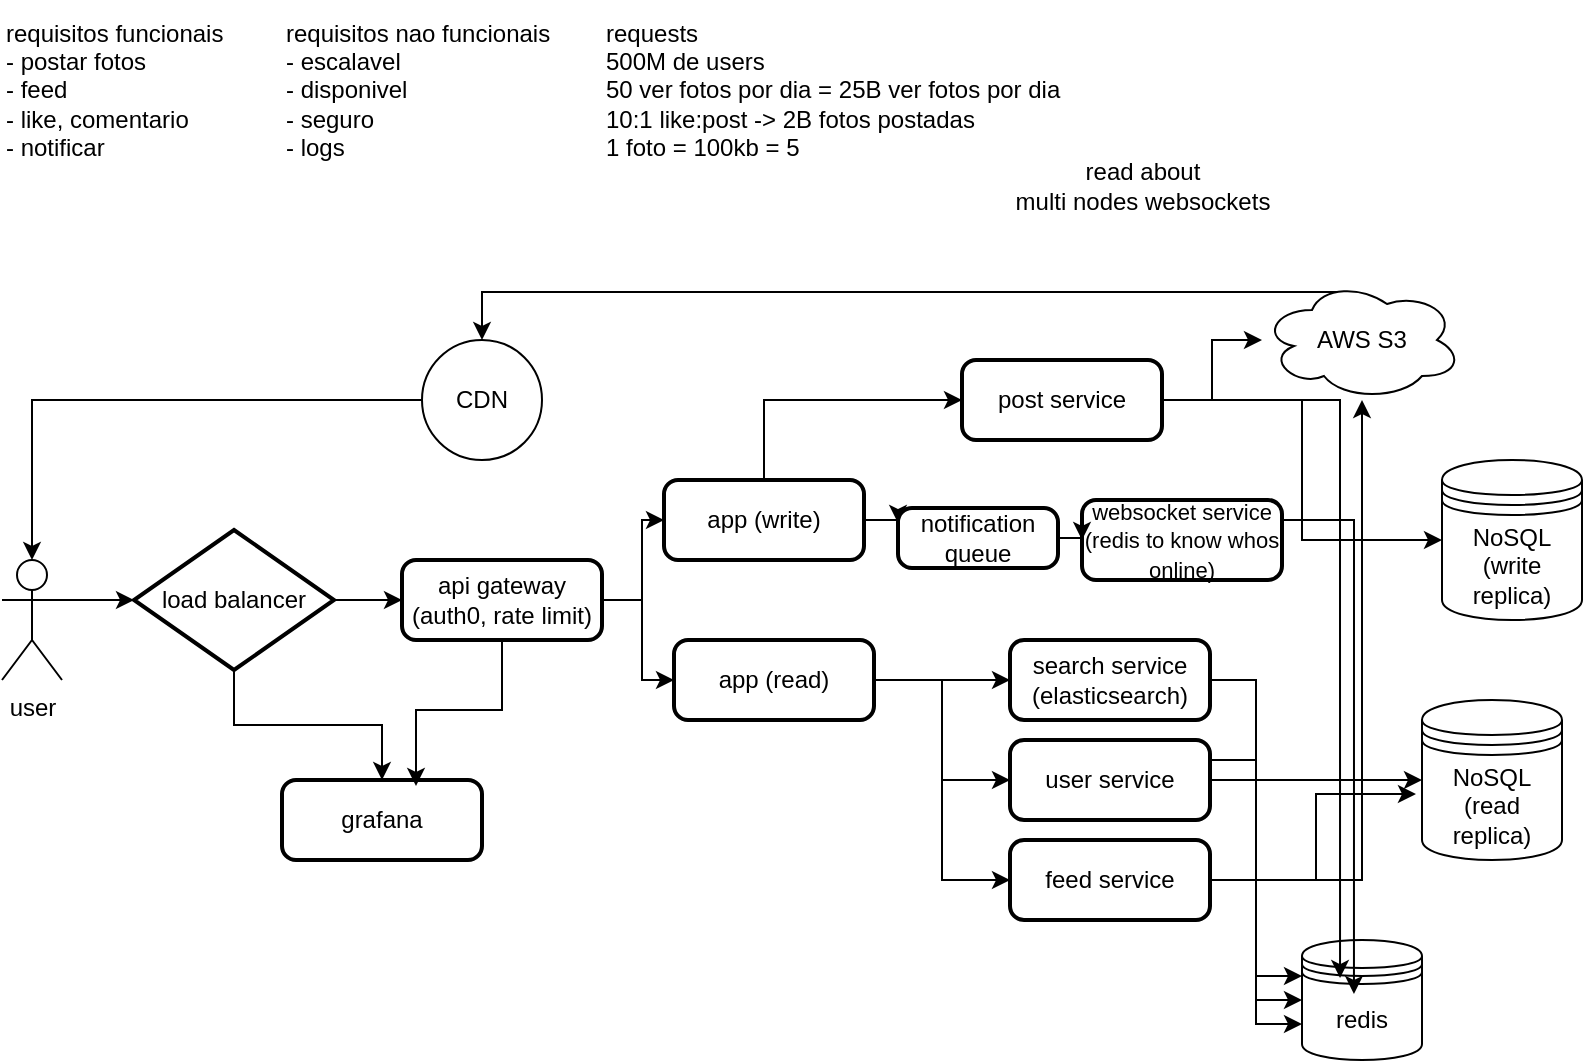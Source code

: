 <mxfile version="24.8.4">
  <diagram name="Página-1" id="rgXPZdrK9z_HuQL8LLKX">
    <mxGraphModel dx="867" dy="661" grid="1" gridSize="10" guides="1" tooltips="1" connect="1" arrows="1" fold="1" page="1" pageScale="1" pageWidth="827" pageHeight="1169" math="0" shadow="0">
      <root>
        <mxCell id="0" />
        <mxCell id="1" parent="0" />
        <mxCell id="KZDp0jfgipfefOgM_7Fg-1" value="requisitos funcionais&lt;div&gt;- postar fotos&lt;/div&gt;&lt;div&gt;- feed&lt;/div&gt;&lt;div&gt;- like, comentario&lt;/div&gt;&lt;div&gt;- notificar&lt;/div&gt;" style="text;html=1;align=left;verticalAlign=middle;resizable=0;points=[];autosize=1;strokeColor=none;fillColor=none;" parent="1" vertex="1">
          <mxGeometry x="30" y="20" width="130" height="90" as="geometry" />
        </mxCell>
        <mxCell id="KZDp0jfgipfefOgM_7Fg-2" value="requisitos nao funcionais&lt;div&gt;- escalavel&lt;/div&gt;&lt;div&gt;- disponivel&lt;/div&gt;&lt;div&gt;- seguro&lt;/div&gt;&lt;div&gt;- logs&lt;/div&gt;" style="text;html=1;align=left;verticalAlign=middle;resizable=0;points=[];autosize=1;strokeColor=none;fillColor=none;" parent="1" vertex="1">
          <mxGeometry x="170" y="20" width="160" height="90" as="geometry" />
        </mxCell>
        <mxCell id="KZDp0jfgipfefOgM_7Fg-3" value="requests&lt;div&gt;500M de users&lt;/div&gt;&lt;div&gt;50 ver fotos por dia = 25B ver fotos por dia&lt;/div&gt;&lt;div&gt;10:1 like:post -&amp;gt; 2B fotos postadas&lt;/div&gt;&lt;div&gt;1 foto = 100kb = 5&lt;/div&gt;" style="text;html=1;align=left;verticalAlign=middle;resizable=0;points=[];autosize=1;strokeColor=none;fillColor=none;" parent="1" vertex="1">
          <mxGeometry x="330" y="20" width="250" height="90" as="geometry" />
        </mxCell>
        <mxCell id="KZDp0jfgipfefOgM_7Fg-4" value="user" style="shape=umlActor;verticalLabelPosition=bottom;verticalAlign=top;html=1;" parent="1" vertex="1">
          <mxGeometry x="30" y="300" width="30" height="60" as="geometry" />
        </mxCell>
        <mxCell id="KZDp0jfgipfefOgM_7Fg-8" style="edgeStyle=orthogonalEdgeStyle;rounded=0;orthogonalLoop=1;jettySize=auto;html=1;exitX=1;exitY=0.5;exitDx=0;exitDy=0;exitPerimeter=0;entryX=0;entryY=0.5;entryDx=0;entryDy=0;" parent="1" source="KZDp0jfgipfefOgM_7Fg-5" target="KZDp0jfgipfefOgM_7Fg-7" edge="1">
          <mxGeometry relative="1" as="geometry" />
        </mxCell>
        <mxCell id="KZDp0jfgipfefOgM_7Fg-47" style="edgeStyle=orthogonalEdgeStyle;rounded=0;orthogonalLoop=1;jettySize=auto;html=1;exitX=0.5;exitY=1;exitDx=0;exitDy=0;exitPerimeter=0;" parent="1" source="KZDp0jfgipfefOgM_7Fg-5" target="KZDp0jfgipfefOgM_7Fg-45" edge="1">
          <mxGeometry relative="1" as="geometry" />
        </mxCell>
        <mxCell id="KZDp0jfgipfefOgM_7Fg-5" value="load balancer" style="strokeWidth=2;html=1;shape=mxgraph.flowchart.decision;whiteSpace=wrap;" parent="1" vertex="1">
          <mxGeometry x="96" y="285" width="100" height="70" as="geometry" />
        </mxCell>
        <mxCell id="KZDp0jfgipfefOgM_7Fg-6" style="edgeStyle=orthogonalEdgeStyle;rounded=0;orthogonalLoop=1;jettySize=auto;html=1;exitX=1;exitY=0.333;exitDx=0;exitDy=0;exitPerimeter=0;entryX=0;entryY=0.5;entryDx=0;entryDy=0;entryPerimeter=0;" parent="1" source="KZDp0jfgipfefOgM_7Fg-4" target="KZDp0jfgipfefOgM_7Fg-5" edge="1">
          <mxGeometry relative="1" as="geometry" />
        </mxCell>
        <mxCell id="KZDp0jfgipfefOgM_7Fg-11" style="edgeStyle=orthogonalEdgeStyle;rounded=0;orthogonalLoop=1;jettySize=auto;html=1;exitX=1;exitY=0.5;exitDx=0;exitDy=0;" parent="1" source="KZDp0jfgipfefOgM_7Fg-7" target="KZDp0jfgipfefOgM_7Fg-9" edge="1">
          <mxGeometry relative="1" as="geometry" />
        </mxCell>
        <mxCell id="KZDp0jfgipfefOgM_7Fg-12" style="edgeStyle=orthogonalEdgeStyle;rounded=0;orthogonalLoop=1;jettySize=auto;html=1;exitX=1;exitY=0.5;exitDx=0;exitDy=0;" parent="1" source="KZDp0jfgipfefOgM_7Fg-7" target="KZDp0jfgipfefOgM_7Fg-10" edge="1">
          <mxGeometry relative="1" as="geometry" />
        </mxCell>
        <mxCell id="KZDp0jfgipfefOgM_7Fg-7" value="api gateway&lt;br&gt;(auth0, rate limit)" style="rounded=1;whiteSpace=wrap;html=1;absoluteArcSize=1;arcSize=14;strokeWidth=2;" parent="1" vertex="1">
          <mxGeometry x="230" y="300" width="100" height="40" as="geometry" />
        </mxCell>
        <mxCell id="faIAEdn3CEvSJ49lco6Q-3" style="edgeStyle=orthogonalEdgeStyle;rounded=0;orthogonalLoop=1;jettySize=auto;html=1;exitX=0.5;exitY=0;exitDx=0;exitDy=0;entryX=0;entryY=0.5;entryDx=0;entryDy=0;" edge="1" parent="1" source="KZDp0jfgipfefOgM_7Fg-9" target="KZDp0jfgipfefOgM_7Fg-23">
          <mxGeometry relative="1" as="geometry" />
        </mxCell>
        <mxCell id="faIAEdn3CEvSJ49lco6Q-5" style="edgeStyle=orthogonalEdgeStyle;rounded=0;orthogonalLoop=1;jettySize=auto;html=1;exitX=1;exitY=0.5;exitDx=0;exitDy=0;entryX=0;entryY=0.25;entryDx=0;entryDy=0;" edge="1" parent="1" source="KZDp0jfgipfefOgM_7Fg-9" target="faIAEdn3CEvSJ49lco6Q-2">
          <mxGeometry relative="1" as="geometry" />
        </mxCell>
        <mxCell id="KZDp0jfgipfefOgM_7Fg-9" value="app (write)" style="rounded=1;whiteSpace=wrap;html=1;absoluteArcSize=1;arcSize=14;strokeWidth=2;" parent="1" vertex="1">
          <mxGeometry x="361" y="260" width="100" height="40" as="geometry" />
        </mxCell>
        <mxCell id="KZDp0jfgipfefOgM_7Fg-17" value="" style="edgeStyle=orthogonalEdgeStyle;rounded=0;orthogonalLoop=1;jettySize=auto;html=1;" parent="1" source="KZDp0jfgipfefOgM_7Fg-10" target="KZDp0jfgipfefOgM_7Fg-16" edge="1">
          <mxGeometry relative="1" as="geometry" />
        </mxCell>
        <mxCell id="KZDp0jfgipfefOgM_7Fg-20" style="edgeStyle=orthogonalEdgeStyle;rounded=0;orthogonalLoop=1;jettySize=auto;html=1;exitX=1;exitY=0.5;exitDx=0;exitDy=0;entryX=0;entryY=0.5;entryDx=0;entryDy=0;" parent="1" source="KZDp0jfgipfefOgM_7Fg-10" target="KZDp0jfgipfefOgM_7Fg-18" edge="1">
          <mxGeometry relative="1" as="geometry" />
        </mxCell>
        <mxCell id="KZDp0jfgipfefOgM_7Fg-21" style="edgeStyle=orthogonalEdgeStyle;rounded=0;orthogonalLoop=1;jettySize=auto;html=1;exitX=1;exitY=0.5;exitDx=0;exitDy=0;entryX=0;entryY=0.5;entryDx=0;entryDy=0;" parent="1" source="KZDp0jfgipfefOgM_7Fg-10" target="KZDp0jfgipfefOgM_7Fg-19" edge="1">
          <mxGeometry relative="1" as="geometry" />
        </mxCell>
        <mxCell id="KZDp0jfgipfefOgM_7Fg-10" value="app (read)" style="rounded=1;whiteSpace=wrap;html=1;absoluteArcSize=1;arcSize=14;strokeWidth=2;" parent="1" vertex="1">
          <mxGeometry x="366" y="340" width="100" height="40" as="geometry" />
        </mxCell>
        <mxCell id="KZDp0jfgipfefOgM_7Fg-31" style="edgeStyle=orthogonalEdgeStyle;rounded=0;orthogonalLoop=1;jettySize=auto;html=1;exitX=0.4;exitY=0.1;exitDx=0;exitDy=0;exitPerimeter=0;entryX=0.5;entryY=0;entryDx=0;entryDy=0;" parent="1" source="KZDp0jfgipfefOgM_7Fg-13" target="KZDp0jfgipfefOgM_7Fg-29" edge="1">
          <mxGeometry relative="1" as="geometry" />
        </mxCell>
        <mxCell id="KZDp0jfgipfefOgM_7Fg-13" value="AWS S3" style="ellipse;shape=cloud;whiteSpace=wrap;html=1;" parent="1" vertex="1">
          <mxGeometry x="660" y="160" width="100" height="60" as="geometry" />
        </mxCell>
        <mxCell id="KZDp0jfgipfefOgM_7Fg-42" style="edgeStyle=orthogonalEdgeStyle;rounded=0;orthogonalLoop=1;jettySize=auto;html=1;exitX=1;exitY=0.5;exitDx=0;exitDy=0;entryX=0;entryY=0.5;entryDx=0;entryDy=0;" parent="1" source="KZDp0jfgipfefOgM_7Fg-16" target="KZDp0jfgipfefOgM_7Fg-39" edge="1">
          <mxGeometry relative="1" as="geometry" />
        </mxCell>
        <mxCell id="KZDp0jfgipfefOgM_7Fg-16" value="search service&lt;br&gt;(elasticsearch)" style="rounded=1;whiteSpace=wrap;html=1;absoluteArcSize=1;arcSize=14;strokeWidth=2;" parent="1" vertex="1">
          <mxGeometry x="534" y="340" width="100" height="40" as="geometry" />
        </mxCell>
        <mxCell id="KZDp0jfgipfefOgM_7Fg-37" style="edgeStyle=orthogonalEdgeStyle;rounded=0;orthogonalLoop=1;jettySize=auto;html=1;exitX=1;exitY=0.5;exitDx=0;exitDy=0;entryX=0;entryY=0.5;entryDx=0;entryDy=0;" parent="1" source="KZDp0jfgipfefOgM_7Fg-18" target="KZDp0jfgipfefOgM_7Fg-34" edge="1">
          <mxGeometry relative="1" as="geometry" />
        </mxCell>
        <mxCell id="KZDp0jfgipfefOgM_7Fg-43" style="edgeStyle=orthogonalEdgeStyle;rounded=0;orthogonalLoop=1;jettySize=auto;html=1;exitX=1;exitY=0.25;exitDx=0;exitDy=0;entryX=0;entryY=0.3;entryDx=0;entryDy=0;" parent="1" source="KZDp0jfgipfefOgM_7Fg-18" target="KZDp0jfgipfefOgM_7Fg-39" edge="1">
          <mxGeometry relative="1" as="geometry" />
        </mxCell>
        <mxCell id="KZDp0jfgipfefOgM_7Fg-18" value="user service" style="rounded=1;whiteSpace=wrap;html=1;absoluteArcSize=1;arcSize=14;strokeWidth=2;" parent="1" vertex="1">
          <mxGeometry x="534" y="390" width="100" height="40" as="geometry" />
        </mxCell>
        <mxCell id="KZDp0jfgipfefOgM_7Fg-22" style="edgeStyle=orthogonalEdgeStyle;rounded=0;orthogonalLoop=1;jettySize=auto;html=1;exitX=1;exitY=0.5;exitDx=0;exitDy=0;" parent="1" source="KZDp0jfgipfefOgM_7Fg-19" target="KZDp0jfgipfefOgM_7Fg-13" edge="1">
          <mxGeometry relative="1" as="geometry" />
        </mxCell>
        <mxCell id="KZDp0jfgipfefOgM_7Fg-44" style="edgeStyle=orthogonalEdgeStyle;rounded=0;orthogonalLoop=1;jettySize=auto;html=1;exitX=1;exitY=0.5;exitDx=0;exitDy=0;entryX=0;entryY=0.7;entryDx=0;entryDy=0;" parent="1" source="KZDp0jfgipfefOgM_7Fg-19" target="KZDp0jfgipfefOgM_7Fg-39" edge="1">
          <mxGeometry relative="1" as="geometry" />
        </mxCell>
        <mxCell id="KZDp0jfgipfefOgM_7Fg-19" value="feed service" style="rounded=1;whiteSpace=wrap;html=1;absoluteArcSize=1;arcSize=14;strokeWidth=2;" parent="1" vertex="1">
          <mxGeometry x="534" y="440" width="100" height="40" as="geometry" />
        </mxCell>
        <mxCell id="KZDp0jfgipfefOgM_7Fg-25" style="edgeStyle=orthogonalEdgeStyle;rounded=0;orthogonalLoop=1;jettySize=auto;html=1;exitX=1;exitY=0.5;exitDx=0;exitDy=0;" parent="1" source="KZDp0jfgipfefOgM_7Fg-23" target="KZDp0jfgipfefOgM_7Fg-13" edge="1">
          <mxGeometry relative="1" as="geometry" />
        </mxCell>
        <mxCell id="KZDp0jfgipfefOgM_7Fg-35" style="edgeStyle=orthogonalEdgeStyle;rounded=0;orthogonalLoop=1;jettySize=auto;html=1;exitX=1;exitY=0.5;exitDx=0;exitDy=0;entryX=0;entryY=0.5;entryDx=0;entryDy=0;" parent="1" source="KZDp0jfgipfefOgM_7Fg-23" target="KZDp0jfgipfefOgM_7Fg-33" edge="1">
          <mxGeometry relative="1" as="geometry" />
        </mxCell>
        <mxCell id="KZDp0jfgipfefOgM_7Fg-23" value="post service" style="rounded=1;whiteSpace=wrap;html=1;absoluteArcSize=1;arcSize=14;strokeWidth=2;" parent="1" vertex="1">
          <mxGeometry x="510" y="200" width="100" height="40" as="geometry" />
        </mxCell>
        <mxCell id="KZDp0jfgipfefOgM_7Fg-27" value="&lt;font style=&quot;font-size: 11px;&quot;&gt;websocket service (redis to know whos online)&lt;/font&gt;" style="rounded=1;whiteSpace=wrap;html=1;absoluteArcSize=1;arcSize=14;strokeWidth=2;" parent="1" vertex="1">
          <mxGeometry x="570" y="270" width="100" height="40" as="geometry" />
        </mxCell>
        <mxCell id="KZDp0jfgipfefOgM_7Fg-29" value="CDN" style="ellipse;whiteSpace=wrap;html=1;aspect=fixed;" parent="1" vertex="1">
          <mxGeometry x="240" y="190" width="60" height="60" as="geometry" />
        </mxCell>
        <mxCell id="KZDp0jfgipfefOgM_7Fg-32" style="edgeStyle=orthogonalEdgeStyle;rounded=0;orthogonalLoop=1;jettySize=auto;html=1;exitX=0;exitY=0.5;exitDx=0;exitDy=0;entryX=0.5;entryY=0;entryDx=0;entryDy=0;entryPerimeter=0;" parent="1" source="KZDp0jfgipfefOgM_7Fg-29" target="KZDp0jfgipfefOgM_7Fg-4" edge="1">
          <mxGeometry relative="1" as="geometry" />
        </mxCell>
        <mxCell id="KZDp0jfgipfefOgM_7Fg-33" value="NoSQL (write replica)" style="shape=datastore;whiteSpace=wrap;html=1;" parent="1" vertex="1">
          <mxGeometry x="750" y="250" width="70" height="80" as="geometry" />
        </mxCell>
        <mxCell id="KZDp0jfgipfefOgM_7Fg-34" value="NoSQL (read replica)" style="shape=datastore;whiteSpace=wrap;html=1;" parent="1" vertex="1">
          <mxGeometry x="740" y="370" width="70" height="80" as="geometry" />
        </mxCell>
        <mxCell id="KZDp0jfgipfefOgM_7Fg-38" style="edgeStyle=orthogonalEdgeStyle;rounded=0;orthogonalLoop=1;jettySize=auto;html=1;exitX=1;exitY=0.5;exitDx=0;exitDy=0;entryX=-0.043;entryY=0.588;entryDx=0;entryDy=0;entryPerimeter=0;" parent="1" source="KZDp0jfgipfefOgM_7Fg-19" target="KZDp0jfgipfefOgM_7Fg-34" edge="1">
          <mxGeometry relative="1" as="geometry" />
        </mxCell>
        <mxCell id="KZDp0jfgipfefOgM_7Fg-39" value="redis" style="shape=datastore;whiteSpace=wrap;html=1;" parent="1" vertex="1">
          <mxGeometry x="680" y="490" width="60" height="60" as="geometry" />
        </mxCell>
        <mxCell id="KZDp0jfgipfefOgM_7Fg-40" style="edgeStyle=orthogonalEdgeStyle;rounded=0;orthogonalLoop=1;jettySize=auto;html=1;exitX=1;exitY=0.5;exitDx=0;exitDy=0;entryX=0.317;entryY=0.317;entryDx=0;entryDy=0;entryPerimeter=0;" parent="1" source="KZDp0jfgipfefOgM_7Fg-23" target="KZDp0jfgipfefOgM_7Fg-39" edge="1">
          <mxGeometry relative="1" as="geometry" />
        </mxCell>
        <mxCell id="KZDp0jfgipfefOgM_7Fg-41" style="edgeStyle=orthogonalEdgeStyle;rounded=0;orthogonalLoop=1;jettySize=auto;html=1;exitX=1;exitY=0.25;exitDx=0;exitDy=0;entryX=0.433;entryY=0.45;entryDx=0;entryDy=0;entryPerimeter=0;" parent="1" source="KZDp0jfgipfefOgM_7Fg-27" target="KZDp0jfgipfefOgM_7Fg-39" edge="1">
          <mxGeometry relative="1" as="geometry" />
        </mxCell>
        <mxCell id="KZDp0jfgipfefOgM_7Fg-45" value="grafana" style="rounded=1;whiteSpace=wrap;html=1;absoluteArcSize=1;arcSize=14;strokeWidth=2;" parent="1" vertex="1">
          <mxGeometry x="170" y="410" width="100" height="40" as="geometry" />
        </mxCell>
        <mxCell id="KZDp0jfgipfefOgM_7Fg-46" style="edgeStyle=orthogonalEdgeStyle;rounded=0;orthogonalLoop=1;jettySize=auto;html=1;exitX=0.5;exitY=1;exitDx=0;exitDy=0;entryX=0.67;entryY=0.075;entryDx=0;entryDy=0;entryPerimeter=0;" parent="1" source="KZDp0jfgipfefOgM_7Fg-7" target="KZDp0jfgipfefOgM_7Fg-45" edge="1">
          <mxGeometry relative="1" as="geometry" />
        </mxCell>
        <mxCell id="faIAEdn3CEvSJ49lco6Q-4" style="edgeStyle=orthogonalEdgeStyle;rounded=0;orthogonalLoop=1;jettySize=auto;html=1;exitX=1;exitY=0.5;exitDx=0;exitDy=0;entryX=0;entryY=0.5;entryDx=0;entryDy=0;" edge="1" parent="1" source="faIAEdn3CEvSJ49lco6Q-2" target="KZDp0jfgipfefOgM_7Fg-27">
          <mxGeometry relative="1" as="geometry" />
        </mxCell>
        <mxCell id="faIAEdn3CEvSJ49lco6Q-2" value="notification&lt;div&gt;queue&lt;/div&gt;" style="rounded=1;whiteSpace=wrap;html=1;absoluteArcSize=1;arcSize=14;strokeWidth=2;" vertex="1" parent="1">
          <mxGeometry x="478" y="274" width="80" height="30" as="geometry" />
        </mxCell>
        <mxCell id="faIAEdn3CEvSJ49lco6Q-6" value="read about&lt;div&gt;multi nodes websockets&lt;/div&gt;" style="text;html=1;align=center;verticalAlign=middle;resizable=0;points=[];autosize=1;strokeColor=none;fillColor=none;" vertex="1" parent="1">
          <mxGeometry x="525" y="93" width="150" height="40" as="geometry" />
        </mxCell>
      </root>
    </mxGraphModel>
  </diagram>
</mxfile>
